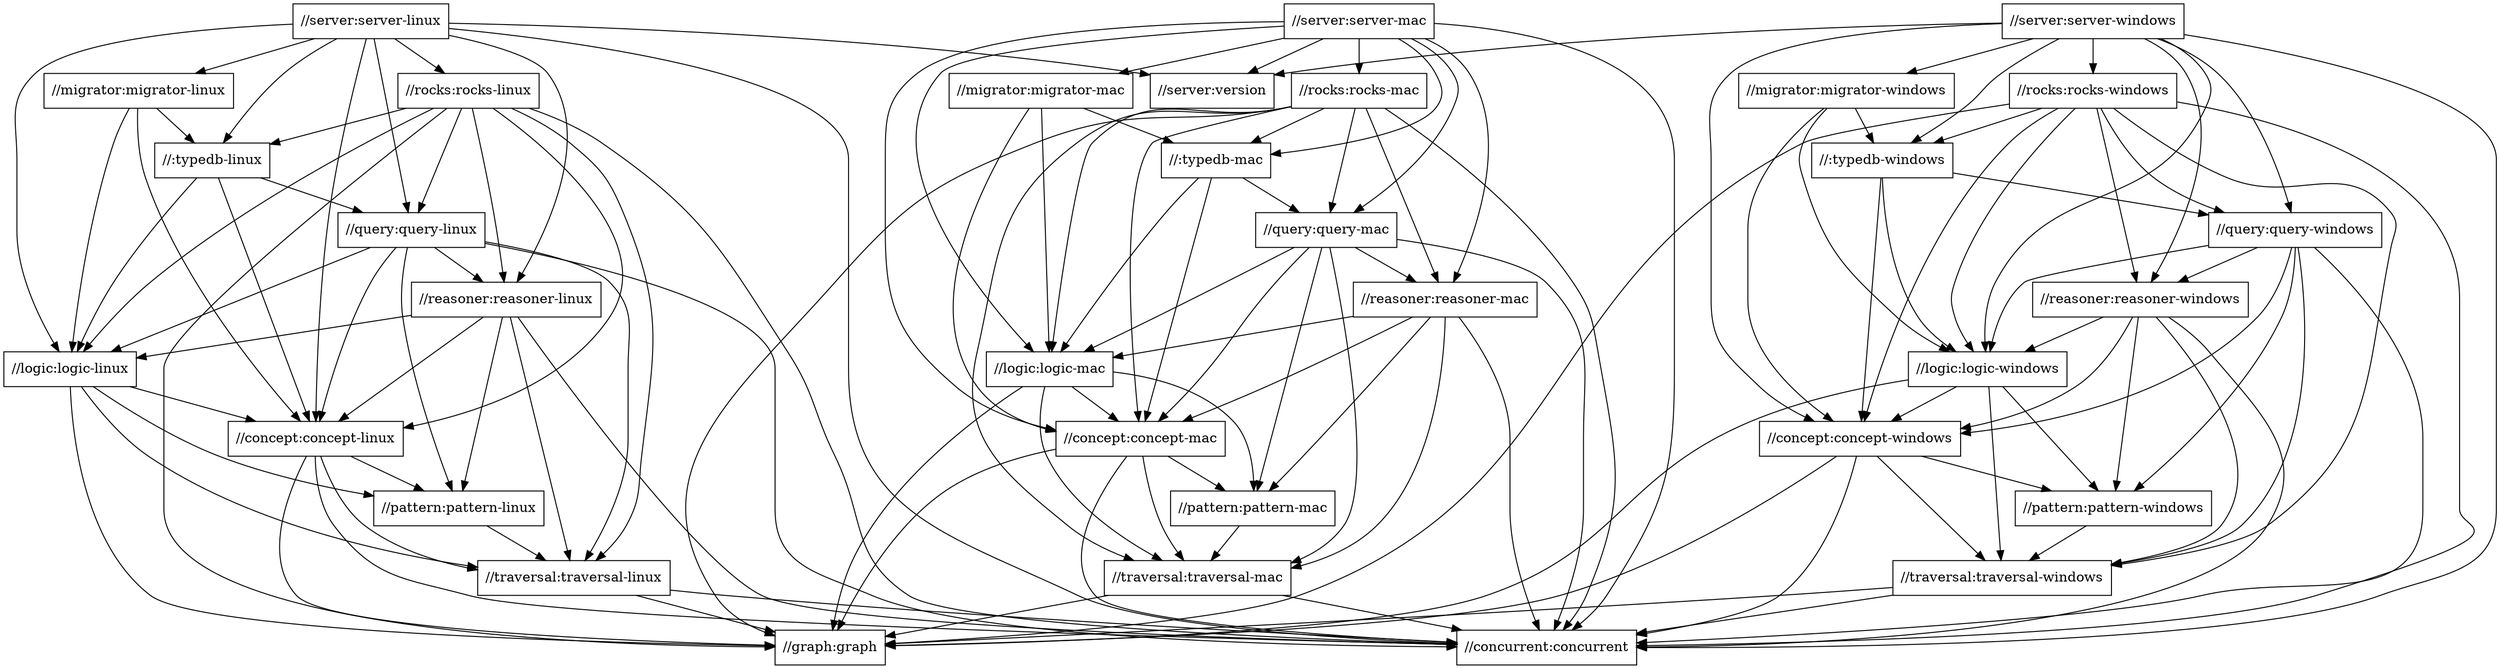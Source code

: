 digraph mygraph {
  node [shape=box];
  "//server:server-windows"
  "//server:server-windows" -> "//:typedb-windows"
  "//server:server-windows" -> "//server:version"
  "//server:server-windows" -> "//concept:concept-windows"
  "//server:server-windows" -> "//concurrent:concurrent"
  "//server:server-windows" -> "//logic:logic-windows"
  "//server:server-windows" -> "//migrator:migrator-windows"
  "//server:server-windows" -> "//query:query-windows"
  "//server:server-windows" -> "//reasoner:reasoner-windows"
  "//server:server-windows" -> "//rocks:rocks-windows"
  "//rocks:rocks-windows"
  "//rocks:rocks-windows" -> "//:typedb-windows"
  "//rocks:rocks-windows" -> "//traversal:traversal-windows"
  "//rocks:rocks-windows" -> "//concept:concept-windows"
  "//rocks:rocks-windows" -> "//concurrent:concurrent"
  "//rocks:rocks-windows" -> "//graph:graph"
  "//rocks:rocks-windows" -> "//logic:logic-windows"
  "//rocks:rocks-windows" -> "//query:query-windows"
  "//rocks:rocks-windows" -> "//reasoner:reasoner-windows"
  "//migrator:migrator-windows"
  "//migrator:migrator-windows" -> "//:typedb-windows"
  "//migrator:migrator-windows" -> "//concept:concept-windows"
  "//migrator:migrator-windows" -> "//logic:logic-windows"
  "//:typedb-windows"
  "//:typedb-windows" -> "//concept:concept-windows"
  "//:typedb-windows" -> "//logic:logic-windows"
  "//:typedb-windows" -> "//query:query-windows"
  "//query:query-windows"
  "//query:query-windows" -> "//traversal:traversal-windows"
  "//query:query-windows" -> "//concept:concept-windows"
  "//query:query-windows" -> "//concurrent:concurrent"
  "//query:query-windows" -> "//logic:logic-windows"
  "//query:query-windows" -> "//pattern:pattern-windows"
  "//query:query-windows" -> "//reasoner:reasoner-windows"
  "//reasoner:reasoner-windows"
  "//reasoner:reasoner-windows" -> "//concept:concept-windows"
  "//reasoner:reasoner-windows" -> "//concurrent:concurrent"
  "//reasoner:reasoner-windows" -> "//logic:logic-windows"
  "//reasoner:reasoner-windows" -> "//pattern:pattern-windows"
  "//reasoner:reasoner-windows" -> "//traversal:traversal-windows"
  "//logic:logic-windows"
  "//logic:logic-windows" -> "//concept:concept-windows"
  "//logic:logic-windows" -> "//graph:graph"
  "//logic:logic-windows" -> "//pattern:pattern-windows"
  "//logic:logic-windows" -> "//traversal:traversal-windows"
  "//server:server-linux"
  "//server:server-linux" -> "//:typedb-linux"
  "//server:server-linux" -> "//server:version"
  "//server:server-linux" -> "//concept:concept-linux"
  "//server:server-linux" -> "//concurrent:concurrent"
  "//server:server-linux" -> "//logic:logic-linux"
  "//server:server-linux" -> "//migrator:migrator-linux"
  "//server:server-linux" -> "//query:query-linux"
  "//server:server-linux" -> "//reasoner:reasoner-linux"
  "//server:server-linux" -> "//rocks:rocks-linux"
  "//rocks:rocks-linux"
  "//rocks:rocks-linux" -> "//:typedb-linux"
  "//rocks:rocks-linux" -> "//traversal:traversal-linux"
  "//rocks:rocks-linux" -> "//concept:concept-linux"
  "//rocks:rocks-linux" -> "//concurrent:concurrent"
  "//rocks:rocks-linux" -> "//graph:graph"
  "//rocks:rocks-linux" -> "//logic:logic-linux"
  "//rocks:rocks-linux" -> "//query:query-linux"
  "//rocks:rocks-linux" -> "//reasoner:reasoner-linux"
  "//migrator:migrator-linux"
  "//migrator:migrator-linux" -> "//:typedb-linux"
  "//migrator:migrator-linux" -> "//concept:concept-linux"
  "//migrator:migrator-linux" -> "//logic:logic-linux"
  "//:typedb-linux"
  "//:typedb-linux" -> "//concept:concept-linux"
  "//:typedb-linux" -> "//logic:logic-linux"
  "//:typedb-linux" -> "//query:query-linux"
  "//server:server-mac"
  "//server:server-mac" -> "//:typedb-mac"
  "//server:server-mac" -> "//server:version"
  "//server:server-mac" -> "//concept:concept-mac"
  "//server:server-mac" -> "//concurrent:concurrent"
  "//server:server-mac" -> "//logic:logic-mac"
  "//server:server-mac" -> "//migrator:migrator-mac"
  "//server:server-mac" -> "//query:query-mac"
  "//server:server-mac" -> "//reasoner:reasoner-mac"
  "//server:server-mac" -> "//rocks:rocks-mac"
  "//rocks:rocks-mac"
  "//rocks:rocks-mac" -> "//:typedb-mac"
  "//rocks:rocks-mac" -> "//traversal:traversal-mac"
  "//rocks:rocks-mac" -> "//concept:concept-mac"
  "//rocks:rocks-mac" -> "//concurrent:concurrent"
  "//rocks:rocks-mac" -> "//graph:graph"
  "//rocks:rocks-mac" -> "//logic:logic-mac"
  "//rocks:rocks-mac" -> "//query:query-mac"
  "//rocks:rocks-mac" -> "//reasoner:reasoner-mac"
  "//migrator:migrator-mac"
  "//migrator:migrator-mac" -> "//:typedb-mac"
  "//migrator:migrator-mac" -> "//concept:concept-mac"
  "//migrator:migrator-mac" -> "//logic:logic-mac"
  "//server:version"
  "//:typedb-mac"
  "//:typedb-mac" -> "//concept:concept-mac"
  "//:typedb-mac" -> "//logic:logic-mac"
  "//:typedb-mac" -> "//query:query-mac"
  "//concept:concept-windows"
  "//concept:concept-windows" -> "//concurrent:concurrent"
  "//concept:concept-windows" -> "//graph:graph"
  "//concept:concept-windows" -> "//pattern:pattern-windows"
  "//concept:concept-windows" -> "//traversal:traversal-windows"
  "//pattern:pattern-windows"
  "//pattern:pattern-windows" -> "//traversal:traversal-windows"
  "//traversal:traversal-windows"
  "//traversal:traversal-windows" -> "//concurrent:concurrent"
  "//traversal:traversal-windows" -> "//graph:graph"
  "//query:query-linux"
  "//query:query-linux" -> "//traversal:traversal-linux"
  "//query:query-linux" -> "//concept:concept-linux"
  "//query:query-linux" -> "//concurrent:concurrent"
  "//query:query-linux" -> "//logic:logic-linux"
  "//query:query-linux" -> "//pattern:pattern-linux"
  "//query:query-linux" -> "//reasoner:reasoner-linux"
  "//reasoner:reasoner-linux"
  "//reasoner:reasoner-linux" -> "//concept:concept-linux"
  "//reasoner:reasoner-linux" -> "//concurrent:concurrent"
  "//reasoner:reasoner-linux" -> "//logic:logic-linux"
  "//reasoner:reasoner-linux" -> "//pattern:pattern-linux"
  "//reasoner:reasoner-linux" -> "//traversal:traversal-linux"
  "//logic:logic-linux"
  "//logic:logic-linux" -> "//concept:concept-linux"
  "//logic:logic-linux" -> "//graph:graph"
  "//logic:logic-linux" -> "//pattern:pattern-linux"
  "//logic:logic-linux" -> "//traversal:traversal-linux"
  "//concept:concept-linux"
  "//concept:concept-linux" -> "//concurrent:concurrent"
  "//concept:concept-linux" -> "//graph:graph"
  "//concept:concept-linux" -> "//pattern:pattern-linux"
  "//concept:concept-linux" -> "//traversal:traversal-linux"
  "//pattern:pattern-linux"
  "//pattern:pattern-linux" -> "//traversal:traversal-linux"
  "//traversal:traversal-linux"
  "//traversal:traversal-linux" -> "//concurrent:concurrent"
  "//traversal:traversal-linux" -> "//graph:graph"
  "//query:query-mac"
  "//query:query-mac" -> "//traversal:traversal-mac"
  "//query:query-mac" -> "//concept:concept-mac"
  "//query:query-mac" -> "//concurrent:concurrent"
  "//query:query-mac" -> "//logic:logic-mac"
  "//query:query-mac" -> "//pattern:pattern-mac"
  "//query:query-mac" -> "//reasoner:reasoner-mac"
  "//reasoner:reasoner-mac"
  "//reasoner:reasoner-mac" -> "//concept:concept-mac"
  "//reasoner:reasoner-mac" -> "//concurrent:concurrent"
  "//reasoner:reasoner-mac" -> "//logic:logic-mac"
  "//reasoner:reasoner-mac" -> "//pattern:pattern-mac"
  "//reasoner:reasoner-mac" -> "//traversal:traversal-mac"
  "//logic:logic-mac"
  "//logic:logic-mac" -> "//concept:concept-mac"
  "//logic:logic-mac" -> "//graph:graph"
  "//logic:logic-mac" -> "//pattern:pattern-mac"
  "//logic:logic-mac" -> "//traversal:traversal-mac"
  "//concept:concept-mac"
  "//concept:concept-mac" -> "//concurrent:concurrent"
  "//concept:concept-mac" -> "//graph:graph"
  "//concept:concept-mac" -> "//pattern:pattern-mac"
  "//concept:concept-mac" -> "//traversal:traversal-mac"
  "//pattern:pattern-mac"
  "//pattern:pattern-mac" -> "//traversal:traversal-mac"
  "//traversal:traversal-mac"
  "//traversal:traversal-mac" -> "//concurrent:concurrent"
  "//traversal:traversal-mac" -> "//graph:graph"
  "//graph:graph"
  "//concurrent:concurrent"
}
